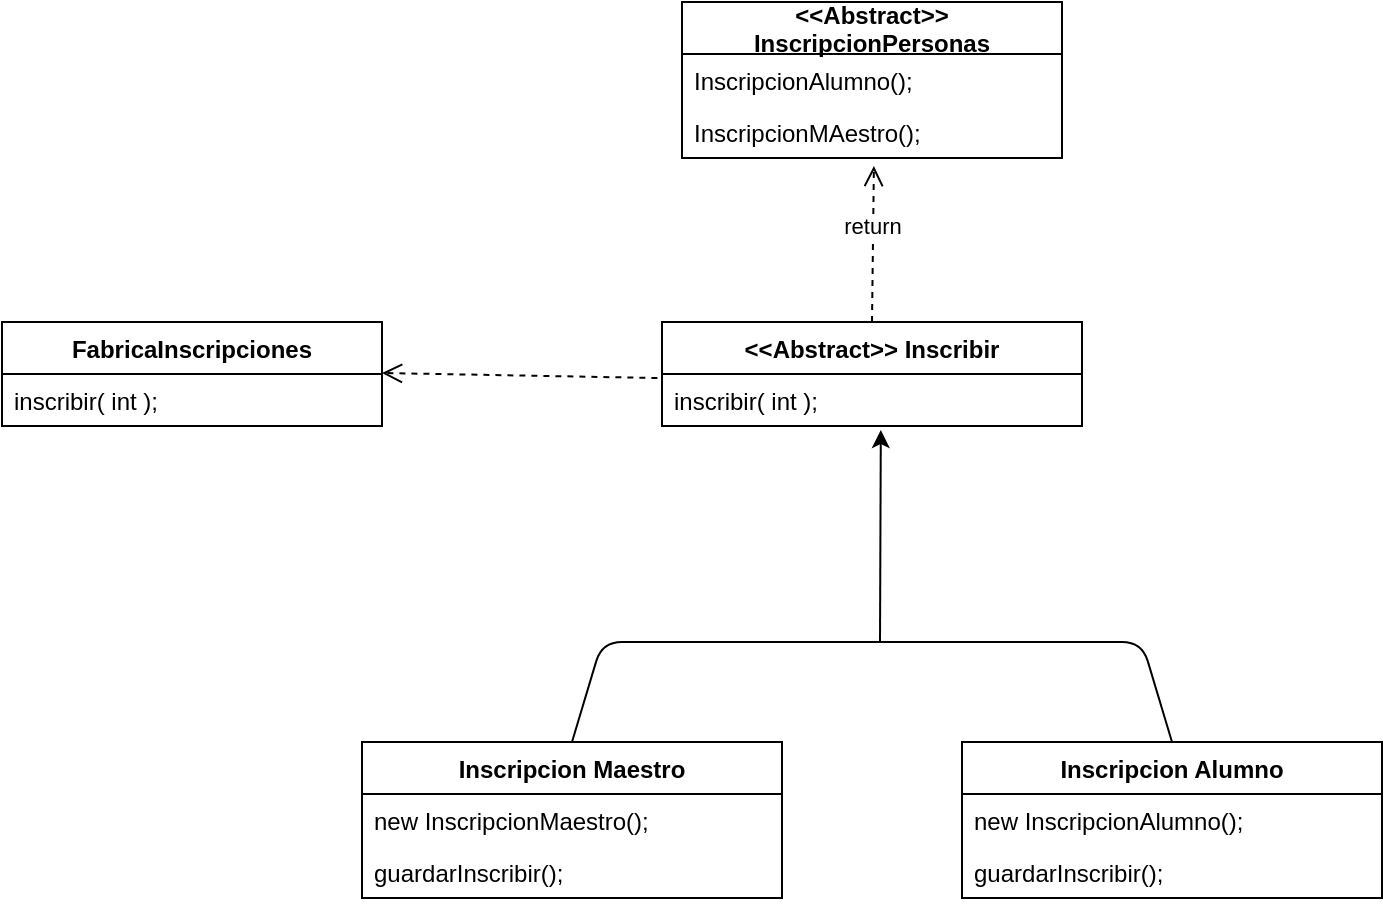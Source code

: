 <mxfile version="13.1.8" type="device"><diagram name="Page-1" id="5f0bae14-7c28-e335-631c-24af17079c00"><mxGraphModel dx="1662" dy="794" grid="1" gridSize="10" guides="1" tooltips="1" connect="1" arrows="1" fold="1" page="1" pageScale="1" pageWidth="1100" pageHeight="850" background="#ffffff" math="0" shadow="0"><root><mxCell id="0"/><mxCell id="1" parent="0"/><mxCell id="rfkxRAo5XTSeMAtBuygl-115" value="" style="endArrow=classic;html=1;entryX=0.521;entryY=1.077;entryDx=0;entryDy=0;entryPerimeter=0;" edge="1" parent="1" target="rfkxRAo5XTSeMAtBuygl-122"><mxGeometry width="50" height="50" relative="1" as="geometry"><mxPoint x="489" y="440" as="sourcePoint"/><mxPoint x="475.95" y="358.988" as="targetPoint"/></mxGeometry></mxCell><mxCell id="rfkxRAo5XTSeMAtBuygl-116" value="" style="endArrow=none;html=1;exitX=0.5;exitY=0;exitDx=0;exitDy=0;entryX=0.5;entryY=0;entryDx=0;entryDy=0;" edge="1" parent="1" source="rfkxRAo5XTSeMAtBuygl-20" target="rfkxRAo5XTSeMAtBuygl-89"><mxGeometry width="50" height="50" relative="1" as="geometry"><mxPoint x="590" y="560" as="sourcePoint"/><mxPoint x="640" y="440" as="targetPoint"/><Array as="points"><mxPoint x="350" y="440"/><mxPoint x="480" y="440"/><mxPoint x="620" y="440"/></Array></mxGeometry></mxCell><mxCell id="rfkxRAo5XTSeMAtBuygl-24" value="&lt;&lt;Abstract&gt;&gt; Inscribir" style="swimlane;fontStyle=1;childLayout=stackLayout;horizontal=1;startSize=26;fillColor=none;horizontalStack=0;resizeParent=1;resizeParentMax=0;resizeLast=0;collapsible=1;marginBottom=0;" vertex="1" parent="1"><mxGeometry x="380" y="280" width="210" height="52" as="geometry"/></mxCell><mxCell id="rfkxRAo5XTSeMAtBuygl-122" value="inscribir( int );&#xA;&#xA; " style="text;strokeColor=none;fillColor=none;align=left;verticalAlign=top;spacingLeft=4;spacingRight=4;overflow=hidden;rotatable=0;points=[[0,0.5],[1,0.5]];portConstraint=eastwest;" vertex="1" parent="rfkxRAo5XTSeMAtBuygl-24"><mxGeometry y="26" width="210" height="26" as="geometry"/></mxCell><mxCell id="rfkxRAo5XTSeMAtBuygl-121" value="return" style="html=1;verticalAlign=bottom;endArrow=open;dashed=1;endSize=8;entryX=0.505;entryY=1.154;entryDx=0;entryDy=0;entryPerimeter=0;exitX=0.5;exitY=0;exitDx=0;exitDy=0;" edge="1" parent="1" source="rfkxRAo5XTSeMAtBuygl-24" target="rfkxRAo5XTSeMAtBuygl-130"><mxGeometry relative="1" as="geometry"><mxPoint x="475" y="270" as="sourcePoint"/><mxPoint x="560" y="370" as="targetPoint"/></mxGeometry></mxCell><mxCell id="rfkxRAo5XTSeMAtBuygl-111" value="FabricaInscripciones" style="swimlane;fontStyle=1;childLayout=stackLayout;horizontal=1;startSize=26;fillColor=none;horizontalStack=0;resizeParent=1;resizeParentMax=0;resizeLast=0;collapsible=1;marginBottom=0;" vertex="1" parent="1"><mxGeometry x="50" y="280" width="190" height="52" as="geometry"/></mxCell><mxCell id="rfkxRAo5XTSeMAtBuygl-112" value="inscribir( int );" style="text;strokeColor=none;fillColor=none;align=left;verticalAlign=top;spacingLeft=4;spacingRight=4;overflow=hidden;rotatable=0;points=[[0,0.5],[1,0.5]];portConstraint=eastwest;" vertex="1" parent="rfkxRAo5XTSeMAtBuygl-111"><mxGeometry y="26" width="190" height="26" as="geometry"/></mxCell><mxCell id="rfkxRAo5XTSeMAtBuygl-128" value="&lt;div&gt;&lt;br&gt;&lt;/div&gt;&lt;div&gt;&lt;br&gt;&lt;/div&gt;" style="html=1;verticalAlign=bottom;endArrow=open;dashed=1;endSize=8;exitX=-0.011;exitY=0.077;exitDx=0;exitDy=0;exitPerimeter=0;" edge="1" parent="1" source="rfkxRAo5XTSeMAtBuygl-122"><mxGeometry relative="1" as="geometry"><mxPoint x="320" y="305.5" as="sourcePoint"/><mxPoint x="240" y="305.5" as="targetPoint"/></mxGeometry></mxCell><mxCell id="rfkxRAo5XTSeMAtBuygl-113" value="&lt;&lt;Abstract&gt;&gt; &#xA; InscripcionPersonas" style="swimlane;fontStyle=1;childLayout=stackLayout;horizontal=1;startSize=26;fillColor=none;horizontalStack=0;resizeParent=1;resizeParentMax=0;resizeLast=0;collapsible=1;marginBottom=0;" vertex="1" parent="1"><mxGeometry x="390" y="120" width="190" height="78" as="geometry"/></mxCell><mxCell id="rfkxRAo5XTSeMAtBuygl-114" value="InscripcionAlumno();" style="text;strokeColor=none;fillColor=none;align=left;verticalAlign=top;spacingLeft=4;spacingRight=4;overflow=hidden;rotatable=0;points=[[0,0.5],[1,0.5]];portConstraint=eastwest;" vertex="1" parent="rfkxRAo5XTSeMAtBuygl-113"><mxGeometry y="26" width="190" height="26" as="geometry"/></mxCell><mxCell id="rfkxRAo5XTSeMAtBuygl-130" value="InscripcionMAestro();" style="text;strokeColor=none;fillColor=none;align=left;verticalAlign=top;spacingLeft=4;spacingRight=4;overflow=hidden;rotatable=0;points=[[0,0.5],[1,0.5]];portConstraint=eastwest;" vertex="1" parent="rfkxRAo5XTSeMAtBuygl-113"><mxGeometry y="52" width="190" height="26" as="geometry"/></mxCell><mxCell id="rfkxRAo5XTSeMAtBuygl-20" value="Inscripcion Maestro" style="swimlane;fontStyle=1;childLayout=stackLayout;horizontal=1;startSize=26;fillColor=none;horizontalStack=0;resizeParent=1;resizeParentMax=0;resizeLast=0;collapsible=1;marginBottom=0;" vertex="1" parent="1"><mxGeometry x="230" y="490" width="210" height="78" as="geometry"><mxRectangle x="130" y="360" width="190" height="26" as="alternateBounds"/></mxGeometry></mxCell><mxCell id="rfkxRAo5XTSeMAtBuygl-23" value="new InscripcionMaestro(); " style="text;strokeColor=none;fillColor=none;align=left;verticalAlign=top;spacingLeft=4;spacingRight=4;overflow=hidden;rotatable=0;points=[[0,0.5],[1,0.5]];portConstraint=eastwest;" vertex="1" parent="rfkxRAo5XTSeMAtBuygl-20"><mxGeometry y="26" width="210" height="26" as="geometry"/></mxCell><mxCell id="rfkxRAo5XTSeMAtBuygl-125" value="guardarInscribir();" style="text;strokeColor=none;fillColor=none;align=left;verticalAlign=top;spacingLeft=4;spacingRight=4;overflow=hidden;rotatable=0;points=[[0,0.5],[1,0.5]];portConstraint=eastwest;" vertex="1" parent="rfkxRAo5XTSeMAtBuygl-20"><mxGeometry y="52" width="210" height="26" as="geometry"/></mxCell><mxCell id="rfkxRAo5XTSeMAtBuygl-89" value="Inscripcion Alumno" style="swimlane;fontStyle=1;childLayout=stackLayout;horizontal=1;startSize=26;fillColor=none;horizontalStack=0;resizeParent=1;resizeParentMax=0;resizeLast=0;collapsible=1;marginBottom=0;" vertex="1" parent="1"><mxGeometry x="530" y="490" width="210" height="78" as="geometry"><mxRectangle x="130" y="360" width="190" height="26" as="alternateBounds"/></mxGeometry></mxCell><mxCell id="rfkxRAo5XTSeMAtBuygl-93" value="new InscripcionAlumno();" style="text;strokeColor=none;fillColor=none;align=left;verticalAlign=top;spacingLeft=4;spacingRight=4;overflow=hidden;rotatable=0;points=[[0,0.5],[1,0.5]];portConstraint=eastwest;" vertex="1" parent="rfkxRAo5XTSeMAtBuygl-89"><mxGeometry y="26" width="210" height="26" as="geometry"/></mxCell><mxCell id="rfkxRAo5XTSeMAtBuygl-126" value="guardarInscribir(); " style="text;strokeColor=none;fillColor=none;align=left;verticalAlign=top;spacingLeft=4;spacingRight=4;overflow=hidden;rotatable=0;points=[[0,0.5],[1,0.5]];portConstraint=eastwest;" vertex="1" parent="rfkxRAo5XTSeMAtBuygl-89"><mxGeometry y="52" width="210" height="26" as="geometry"/></mxCell></root></mxGraphModel></diagram></mxfile>
